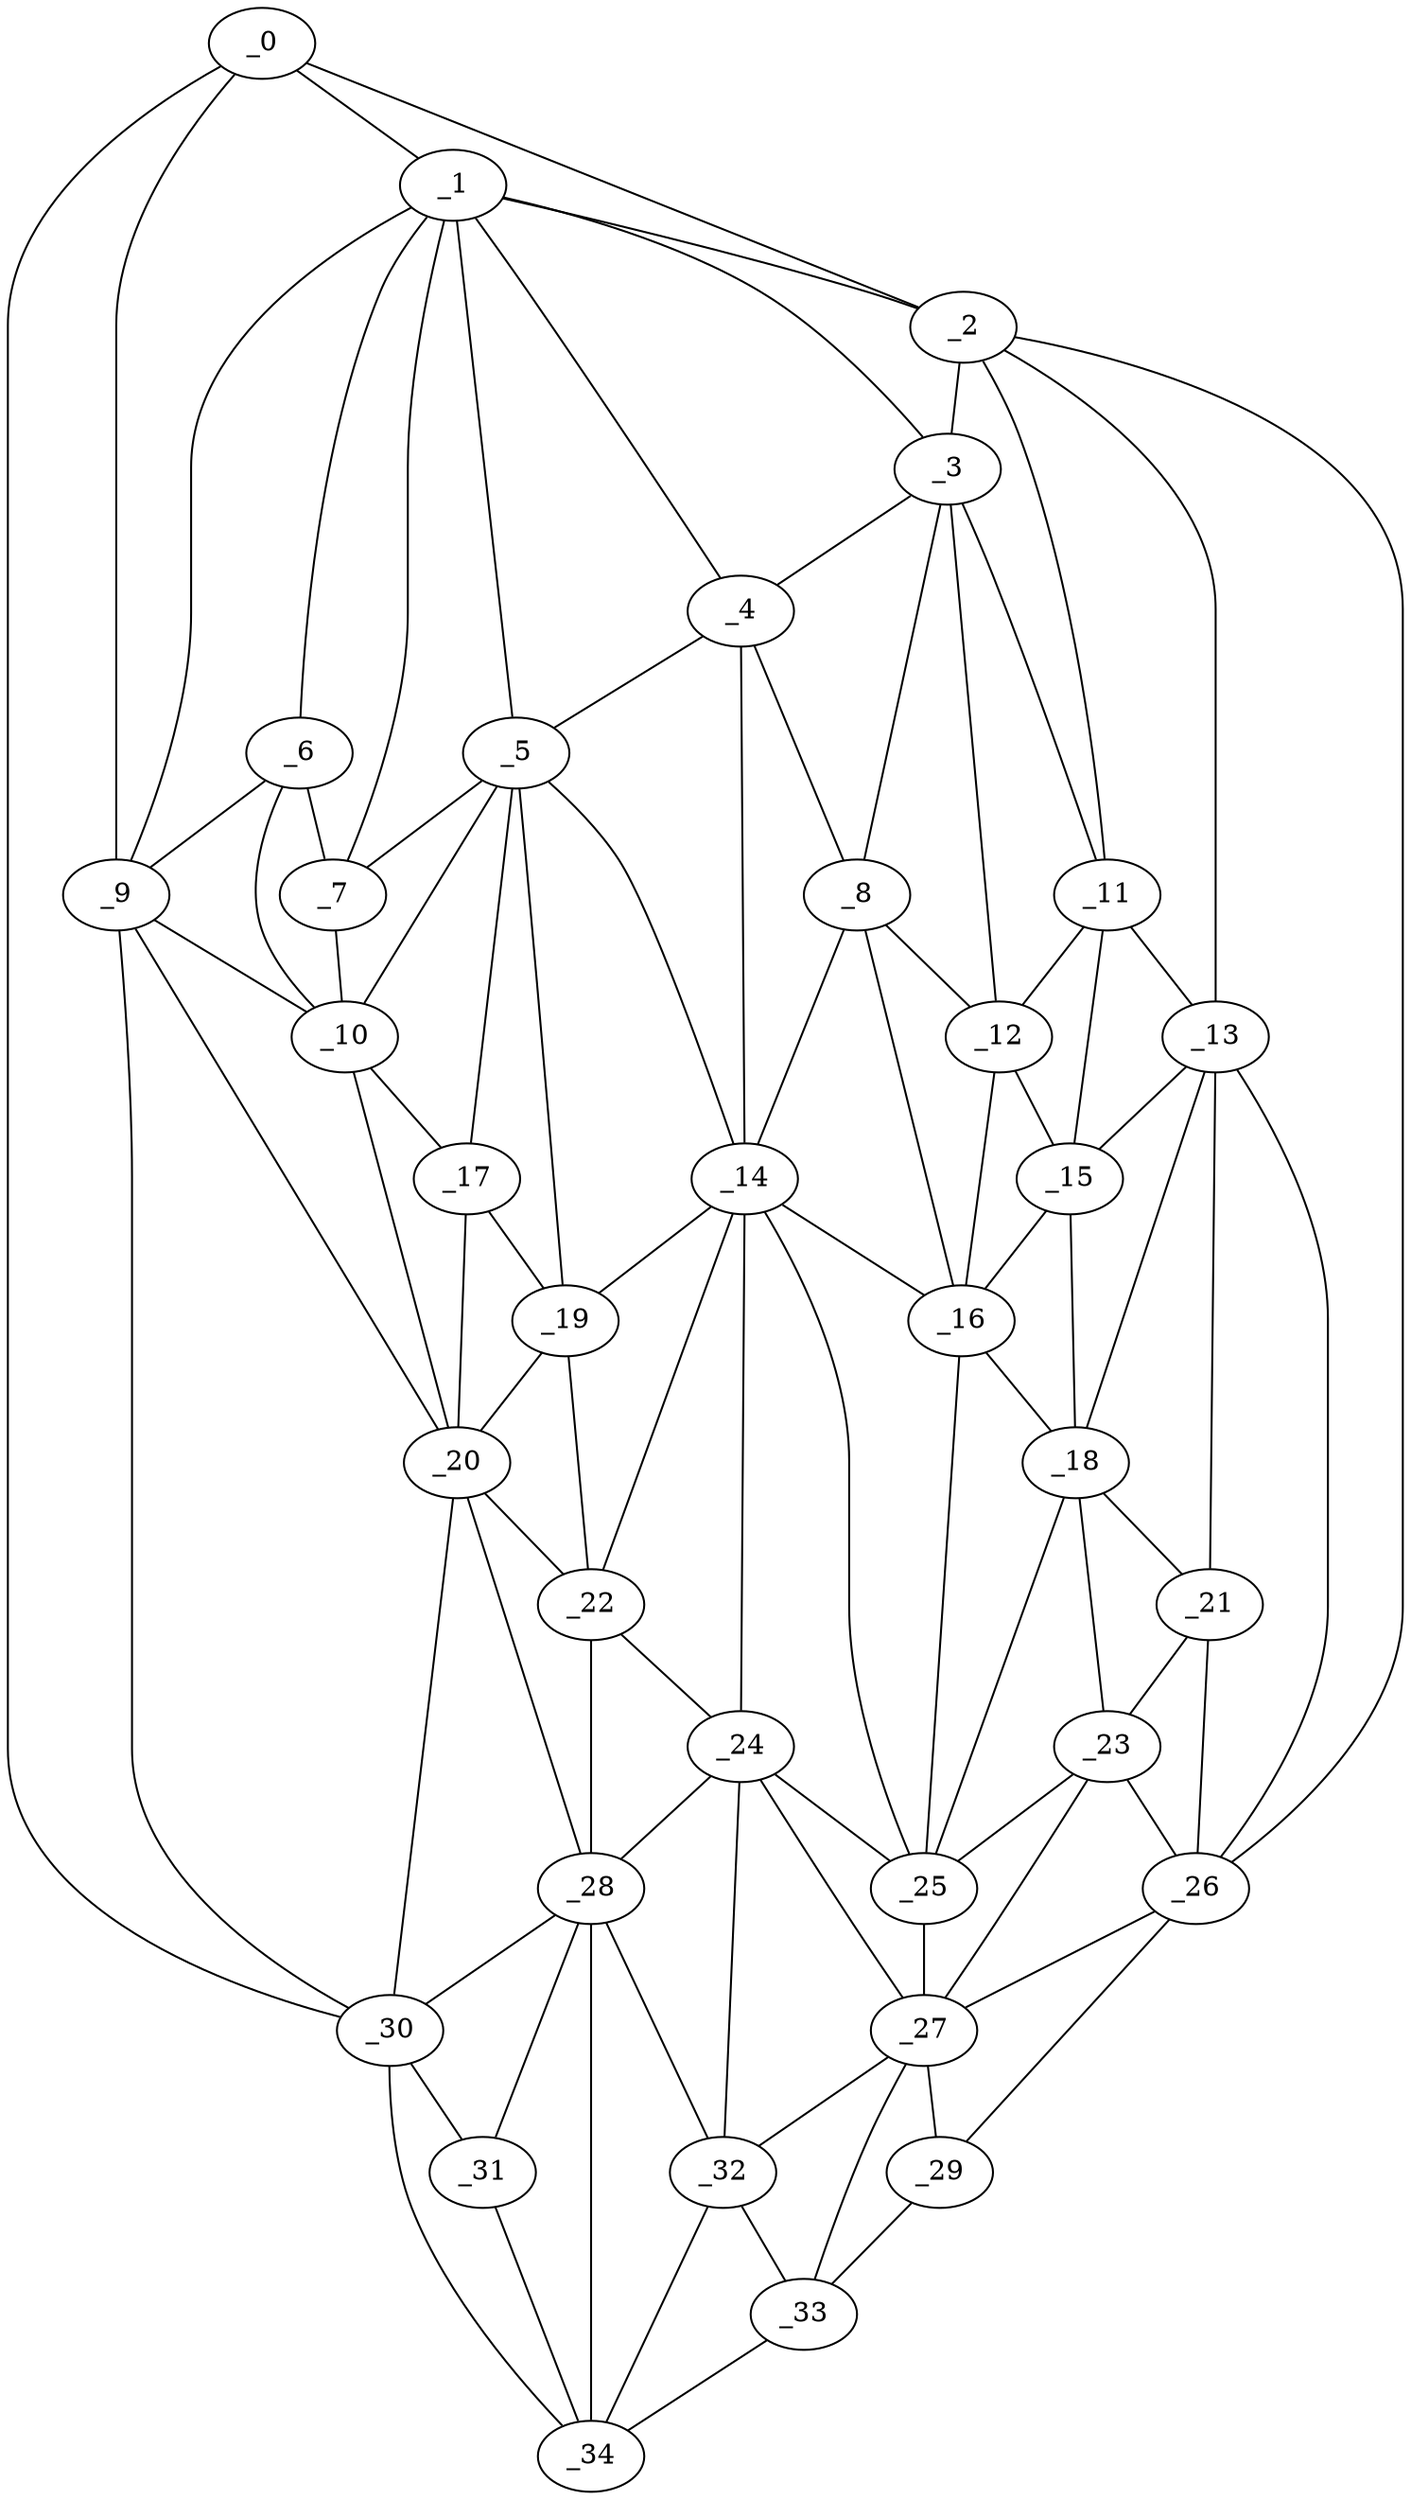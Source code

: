 graph "obj59__45.gxl" {
	_0	 [x=10,
		y=12];
	_1	 [x=11,
		y=35];
	_0 -- _1	 [valence=1];
	_2	 [x=13,
		y=107];
	_0 -- _2	 [valence=1];
	_9	 [x=26,
		y=38];
	_0 -- _9	 [valence=2];
	_30	 [x=97,
		y=14];
	_0 -- _30	 [valence=1];
	_1 -- _2	 [valence=2];
	_3	 [x=14,
		y=86];
	_1 -- _3	 [valence=2];
	_4	 [x=15,
		y=65];
	_1 -- _4	 [valence=2];
	_5	 [x=19,
		y=58];
	_1 -- _5	 [valence=2];
	_6	 [x=20,
		y=39];
	_1 -- _6	 [valence=2];
	_7	 [x=21,
		y=48];
	_1 -- _7	 [valence=1];
	_1 -- _9	 [valence=2];
	_2 -- _3	 [valence=2];
	_11	 [x=30,
		y=98];
	_2 -- _11	 [valence=1];
	_13	 [x=34,
		y=106];
	_2 -- _13	 [valence=2];
	_26	 [x=64,
		y=118];
	_2 -- _26	 [valence=1];
	_3 -- _4	 [valence=2];
	_8	 [x=24,
		y=82];
	_3 -- _8	 [valence=1];
	_3 -- _11	 [valence=2];
	_12	 [x=31,
		y=93];
	_3 -- _12	 [valence=1];
	_4 -- _5	 [valence=1];
	_4 -- _8	 [valence=2];
	_14	 [x=35,
		y=80];
	_4 -- _14	 [valence=2];
	_5 -- _7	 [valence=2];
	_10	 [x=28,
		y=46];
	_5 -- _10	 [valence=2];
	_5 -- _14	 [valence=2];
	_17	 [x=42,
		y=53];
	_5 -- _17	 [valence=2];
	_19	 [x=46,
		y=62];
	_5 -- _19	 [valence=2];
	_6 -- _7	 [valence=2];
	_6 -- _9	 [valence=2];
	_6 -- _10	 [valence=2];
	_7 -- _10	 [valence=1];
	_8 -- _12	 [valence=2];
	_8 -- _14	 [valence=2];
	_16	 [x=37,
		y=86];
	_8 -- _16	 [valence=2];
	_9 -- _10	 [valence=2];
	_20	 [x=48,
		y=50];
	_9 -- _20	 [valence=1];
	_9 -- _30	 [valence=1];
	_10 -- _17	 [valence=1];
	_10 -- _20	 [valence=2];
	_11 -- _12	 [valence=2];
	_11 -- _13	 [valence=2];
	_15	 [x=36,
		y=91];
	_11 -- _15	 [valence=2];
	_12 -- _15	 [valence=1];
	_12 -- _16	 [valence=1];
	_13 -- _15	 [valence=1];
	_18	 [x=45,
		y=93];
	_13 -- _18	 [valence=2];
	_21	 [x=53,
		y=105];
	_13 -- _21	 [valence=2];
	_13 -- _26	 [valence=1];
	_14 -- _16	 [valence=2];
	_14 -- _19	 [valence=2];
	_22	 [x=59,
		y=67];
	_14 -- _22	 [valence=2];
	_24	 [x=62,
		y=73];
	_14 -- _24	 [valence=2];
	_25	 [x=62,
		y=83];
	_14 -- _25	 [valence=2];
	_15 -- _16	 [valence=2];
	_15 -- _18	 [valence=1];
	_16 -- _18	 [valence=2];
	_16 -- _25	 [valence=1];
	_17 -- _19	 [valence=2];
	_17 -- _20	 [valence=1];
	_18 -- _21	 [valence=2];
	_23	 [x=61,
		y=88];
	_18 -- _23	 [valence=2];
	_18 -- _25	 [valence=1];
	_19 -- _20	 [valence=2];
	_19 -- _22	 [valence=1];
	_20 -- _22	 [valence=1];
	_28	 [x=94,
		y=50];
	_20 -- _28	 [valence=2];
	_20 -- _30	 [valence=2];
	_21 -- _23	 [valence=2];
	_21 -- _26	 [valence=2];
	_22 -- _24	 [valence=1];
	_22 -- _28	 [valence=2];
	_23 -- _25	 [valence=2];
	_23 -- _26	 [valence=1];
	_27	 [x=89,
		y=96];
	_23 -- _27	 [valence=2];
	_24 -- _25	 [valence=2];
	_24 -- _27	 [valence=2];
	_24 -- _28	 [valence=2];
	_32	 [x=101,
		y=57];
	_24 -- _32	 [valence=1];
	_25 -- _27	 [valence=2];
	_26 -- _27	 [valence=1];
	_29	 [x=95,
		y=114];
	_26 -- _29	 [valence=1];
	_27 -- _29	 [valence=2];
	_27 -- _32	 [valence=2];
	_33	 [x=103,
		y=101];
	_27 -- _33	 [valence=2];
	_28 -- _30	 [valence=1];
	_31	 [x=101,
		y=36];
	_28 -- _31	 [valence=2];
	_28 -- _32	 [valence=2];
	_34	 [x=104,
		y=46];
	_28 -- _34	 [valence=2];
	_29 -- _33	 [valence=1];
	_30 -- _31	 [valence=1];
	_30 -- _34	 [valence=1];
	_31 -- _34	 [valence=2];
	_32 -- _33	 [valence=2];
	_32 -- _34	 [valence=2];
	_33 -- _34	 [valence=1];
}
